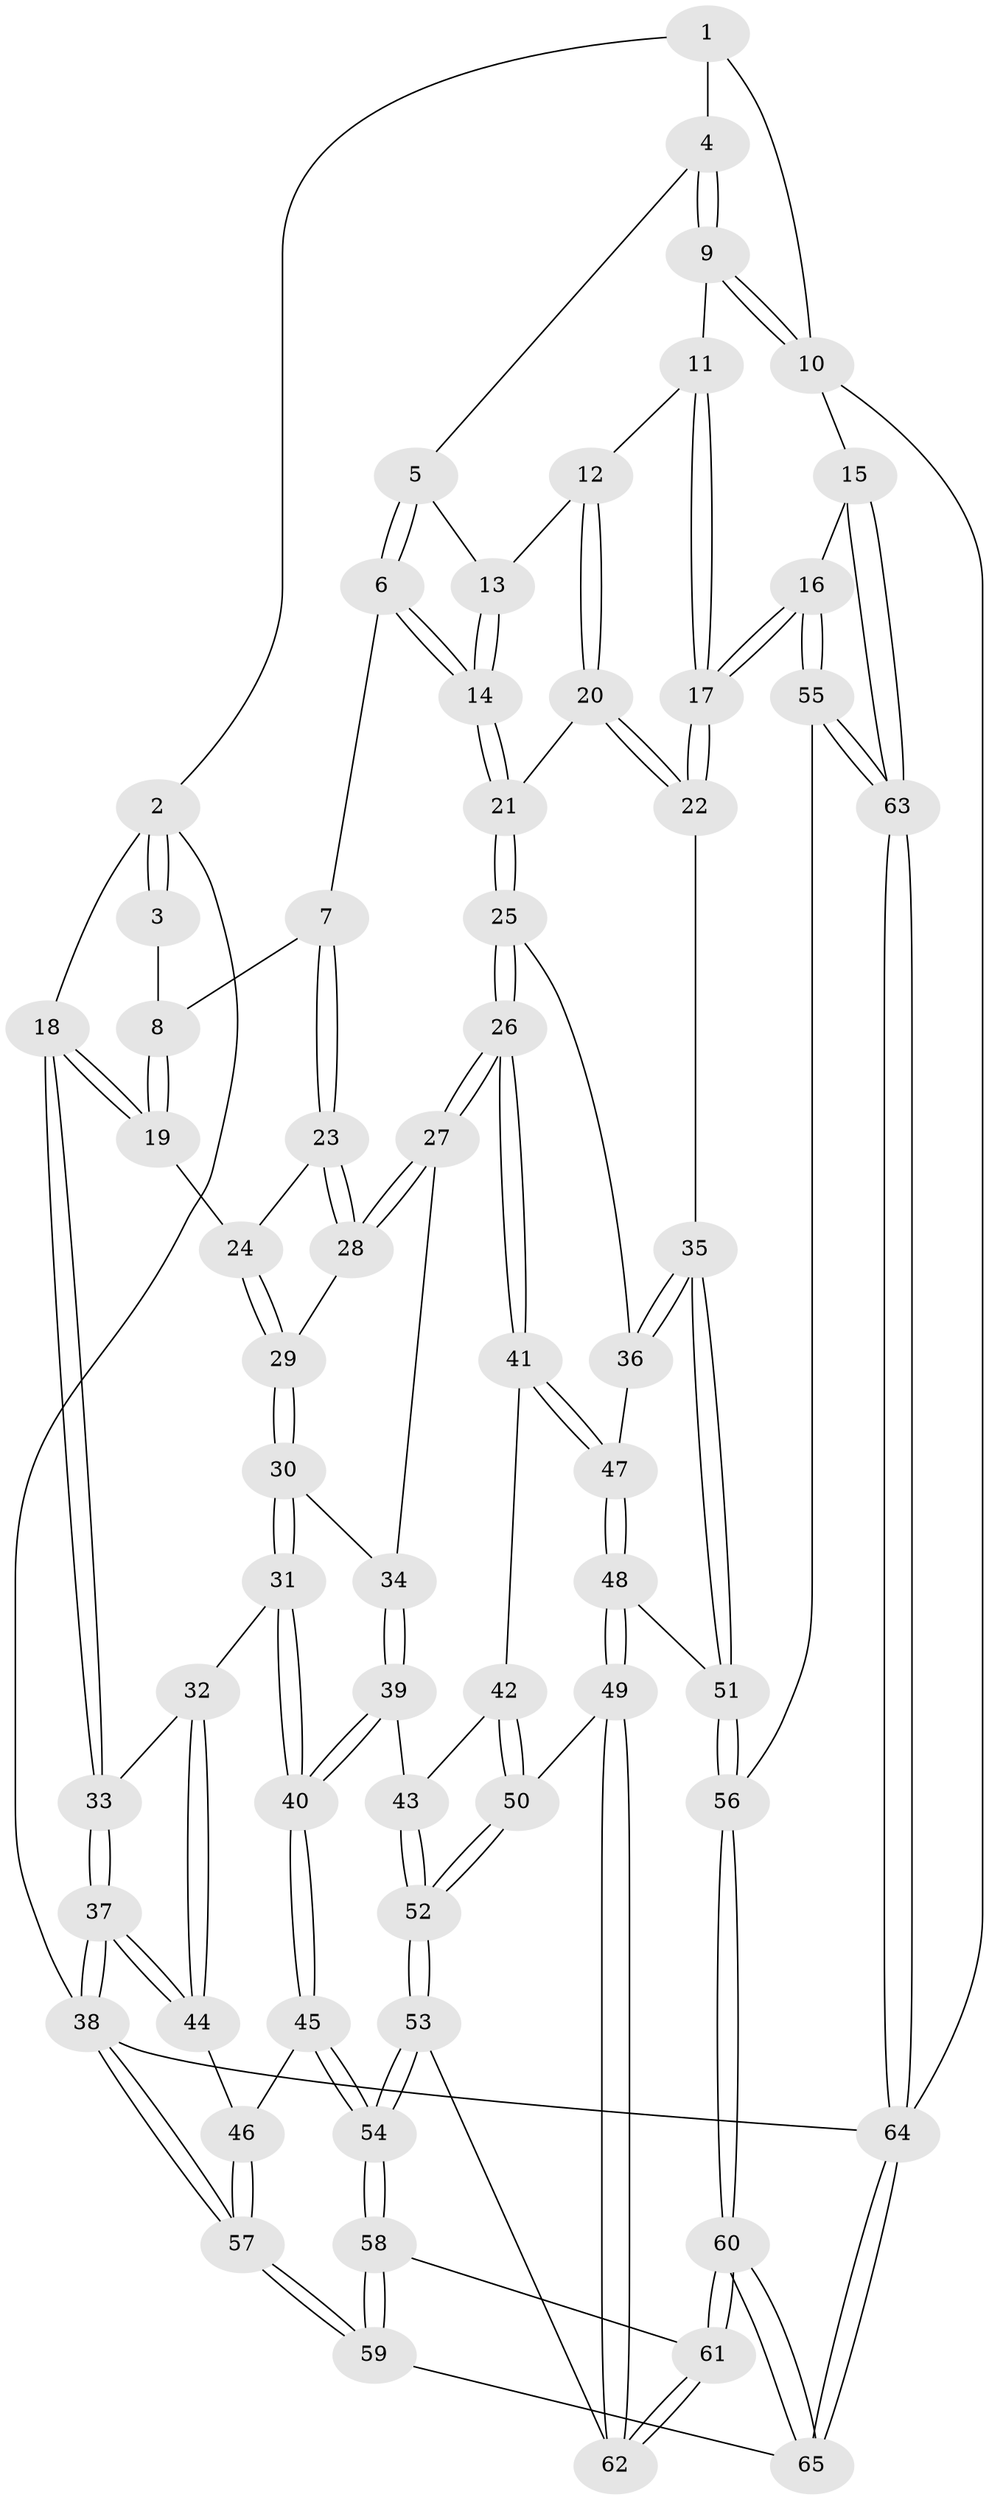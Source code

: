 // coarse degree distribution, {3: 0.6829268292682927, 4: 0.04878048780487805, 5: 0.14634146341463414, 6: 0.04878048780487805, 2: 0.07317073170731707}
// Generated by graph-tools (version 1.1) at 2025/54/03/04/25 22:54:36]
// undirected, 65 vertices, 159 edges
graph export_dot {
  node [color=gray90,style=filled];
  1 [pos="+0.7176143643494726+0"];
  2 [pos="+0+0"];
  3 [pos="+0.4275554037193114+0"];
  4 [pos="+0.7229365351874825+0"];
  5 [pos="+0.6198321300149886+0.060443433595047946"];
  6 [pos="+0.4588382587493121+0.20349846084100648"];
  7 [pos="+0.4321589807064635+0.20211833733565454"];
  8 [pos="+0.38564796495726755+0.1587707650515425"];
  9 [pos="+0.8454177113080502+0.10248803431568257"];
  10 [pos="+1+0.2087142794436192"];
  11 [pos="+0.7985097025365241+0.21378689244524512"];
  12 [pos="+0.7285226211058803+0.24962330439091224"];
  13 [pos="+0.7005484908638058+0.23912186700588245"];
  14 [pos="+0.5231884006175705+0.2618549544730531"];
  15 [pos="+1+0.5170066197161209"];
  16 [pos="+0.9982771811036321+0.5236522491889493"];
  17 [pos="+0.9750225214109778+0.5186712481027197"];
  18 [pos="+0+0"];
  19 [pos="+0+0.06951133189891436"];
  20 [pos="+0.7148282875313405+0.3299768095095585"];
  21 [pos="+0.5747303064484895+0.3649764688909784"];
  22 [pos="+0.8524391754270509+0.5222715714647407"];
  23 [pos="+0.4029222473339149+0.25528614427435037"];
  24 [pos="+0.15255419722073632+0.3114930167264133"];
  25 [pos="+0.5751445650187335+0.42304005406392153"];
  26 [pos="+0.42428248673044444+0.4766863923797168"];
  27 [pos="+0.3726710369883798+0.40724099821424414"];
  28 [pos="+0.3731311589132077+0.3283240678954672"];
  29 [pos="+0.17662736512300364+0.36235355597527996"];
  30 [pos="+0.17736956691430628+0.4036318401462844"];
  31 [pos="+0.12430008381487519+0.46961824264362545"];
  32 [pos="+0.11531245135423057+0.4705638082421289"];
  33 [pos="+0+0.02329976175911418"];
  34 [pos="+0.267771010891193+0.45774839400351214"];
  35 [pos="+0.8248411994516707+0.5312593661584101"];
  36 [pos="+0.6089443474728172+0.4667660676396891"];
  37 [pos="+0+0.517019102252499"];
  38 [pos="+0+1"];
  39 [pos="+0.27223078300536957+0.600935199202489"];
  40 [pos="+0.19849178906794165+0.6186544400382017"];
  41 [pos="+0.4202923066297708+0.5111959610896083"];
  42 [pos="+0.33249342928398046+0.5994764403920333"];
  43 [pos="+0.2995734290831105+0.608641808655878"];
  44 [pos="+0+0.5246871340559293"];
  45 [pos="+0.19735104540758422+0.6198201239491592"];
  46 [pos="+0.13369851150634554+0.6491076896288558"];
  47 [pos="+0.5355478456922957+0.6122669152070815"];
  48 [pos="+0.5463994808524868+0.6766120381370856"];
  49 [pos="+0.5268679220471976+0.6955495936423023"];
  50 [pos="+0.4912630510063025+0.6986178893001905"];
  51 [pos="+0.6800014122389203+0.6826050646163914"];
  52 [pos="+0.3446667200947919+0.7951480813913542"];
  53 [pos="+0.32449589777043103+0.842842835601538"];
  54 [pos="+0.25722250780754174+0.8896682958783569"];
  55 [pos="+0.8428754118385292+0.8178531732413384"];
  56 [pos="+0.7534390958453486+0.9169101082847891"];
  57 [pos="+0+1"];
  58 [pos="+0.2501838296359987+0.8979357326169962"];
  59 [pos="+0+1"];
  60 [pos="+0.7108384487902097+1"];
  61 [pos="+0.673826019456155+1"];
  62 [pos="+0.5438843143301558+0.8994586849862496"];
  63 [pos="+1+0.9100688467935287"];
  64 [pos="+1+1"];
  65 [pos="+0.7286724324946037+1"];
  1 -- 2;
  1 -- 4;
  1 -- 10;
  2 -- 3;
  2 -- 3;
  2 -- 18;
  2 -- 38;
  3 -- 8;
  4 -- 5;
  4 -- 9;
  4 -- 9;
  5 -- 6;
  5 -- 6;
  5 -- 13;
  6 -- 7;
  6 -- 14;
  6 -- 14;
  7 -- 8;
  7 -- 23;
  7 -- 23;
  8 -- 19;
  8 -- 19;
  9 -- 10;
  9 -- 10;
  9 -- 11;
  10 -- 15;
  10 -- 64;
  11 -- 12;
  11 -- 17;
  11 -- 17;
  12 -- 13;
  12 -- 20;
  12 -- 20;
  13 -- 14;
  13 -- 14;
  14 -- 21;
  14 -- 21;
  15 -- 16;
  15 -- 63;
  15 -- 63;
  16 -- 17;
  16 -- 17;
  16 -- 55;
  16 -- 55;
  17 -- 22;
  17 -- 22;
  18 -- 19;
  18 -- 19;
  18 -- 33;
  18 -- 33;
  19 -- 24;
  20 -- 21;
  20 -- 22;
  20 -- 22;
  21 -- 25;
  21 -- 25;
  22 -- 35;
  23 -- 24;
  23 -- 28;
  23 -- 28;
  24 -- 29;
  24 -- 29;
  25 -- 26;
  25 -- 26;
  25 -- 36;
  26 -- 27;
  26 -- 27;
  26 -- 41;
  26 -- 41;
  27 -- 28;
  27 -- 28;
  27 -- 34;
  28 -- 29;
  29 -- 30;
  29 -- 30;
  30 -- 31;
  30 -- 31;
  30 -- 34;
  31 -- 32;
  31 -- 40;
  31 -- 40;
  32 -- 33;
  32 -- 44;
  32 -- 44;
  33 -- 37;
  33 -- 37;
  34 -- 39;
  34 -- 39;
  35 -- 36;
  35 -- 36;
  35 -- 51;
  35 -- 51;
  36 -- 47;
  37 -- 38;
  37 -- 38;
  37 -- 44;
  37 -- 44;
  38 -- 57;
  38 -- 57;
  38 -- 64;
  39 -- 40;
  39 -- 40;
  39 -- 43;
  40 -- 45;
  40 -- 45;
  41 -- 42;
  41 -- 47;
  41 -- 47;
  42 -- 43;
  42 -- 50;
  42 -- 50;
  43 -- 52;
  43 -- 52;
  44 -- 46;
  45 -- 46;
  45 -- 54;
  45 -- 54;
  46 -- 57;
  46 -- 57;
  47 -- 48;
  47 -- 48;
  48 -- 49;
  48 -- 49;
  48 -- 51;
  49 -- 50;
  49 -- 62;
  49 -- 62;
  50 -- 52;
  50 -- 52;
  51 -- 56;
  51 -- 56;
  52 -- 53;
  52 -- 53;
  53 -- 54;
  53 -- 54;
  53 -- 62;
  54 -- 58;
  54 -- 58;
  55 -- 56;
  55 -- 63;
  55 -- 63;
  56 -- 60;
  56 -- 60;
  57 -- 59;
  57 -- 59;
  58 -- 59;
  58 -- 59;
  58 -- 61;
  59 -- 65;
  60 -- 61;
  60 -- 61;
  60 -- 65;
  60 -- 65;
  61 -- 62;
  61 -- 62;
  63 -- 64;
  63 -- 64;
  64 -- 65;
  64 -- 65;
}
